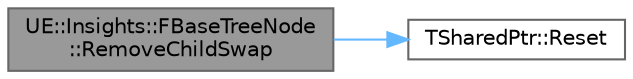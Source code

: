 digraph "UE::Insights::FBaseTreeNode::RemoveChildSwap"
{
 // INTERACTIVE_SVG=YES
 // LATEX_PDF_SIZE
  bgcolor="transparent";
  edge [fontname=Helvetica,fontsize=10,labelfontname=Helvetica,labelfontsize=10];
  node [fontname=Helvetica,fontsize=10,shape=box,height=0.2,width=0.4];
  rankdir="LR";
  Node1 [id="Node000001",label="UE::Insights::FBaseTreeNode\l::RemoveChildSwap",height=0.2,width=0.4,color="gray40", fillcolor="grey60", style="filled", fontcolor="black",tooltip="Removes the specified node from the children nodes (not preserving the order)."];
  Node1 -> Node2 [id="edge1_Node000001_Node000002",color="steelblue1",style="solid",tooltip=" "];
  Node2 [id="Node000002",label="TSharedPtr::Reset",height=0.2,width=0.4,color="grey40", fillcolor="white", style="filled",URL="$d8/d2f/classTSharedPtr.html#a130ce2a929769d669c1c8c25502462d0",tooltip="Resets this shared pointer, removing a reference to the object."];
}
